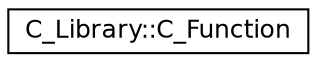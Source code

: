digraph "Графічна ієрархія класів"
{
 // LATEX_PDF_SIZE
  edge [fontname="Helvetica",fontsize="12",labelfontname="Helvetica",labelfontsize="12"];
  node [fontname="Helvetica",fontsize="12",shape=record];
  rankdir="LR";
  Node0 [label="C_Library::C_Function",height=0.2,width=0.4,color="black", fillcolor="white", style="filled",URL="$class_c___library_1_1_c___function.html",tooltip="< Оголошення класу C_Function"];
}
